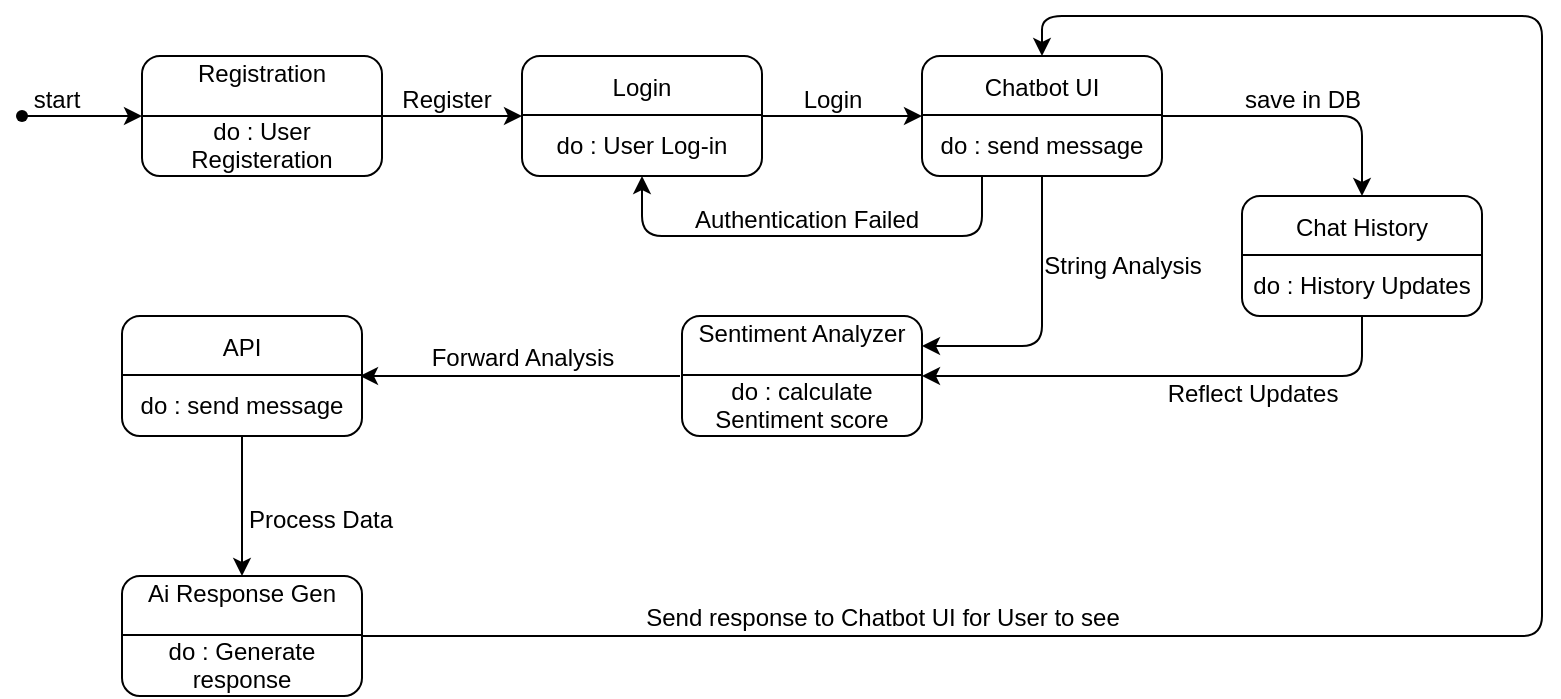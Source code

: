 <mxfile>
    <diagram id="QgFL-CtYQF_ve1a21o2x" name="Page-1">
        <mxGraphModel dx="832" dy="563" grid="1" gridSize="10" guides="1" tooltips="1" connect="1" arrows="1" fold="1" page="1" pageScale="1" pageWidth="850" pageHeight="1100" math="0" shadow="0">
            <root>
                <mxCell id="0"/>
                <mxCell id="1" parent="0"/>
                <mxCell id="10" value="" style="edgeStyle=none;html=1;" parent="1" source="2" target="8" edge="1">
                    <mxGeometry relative="1" as="geometry"/>
                </mxCell>
                <mxCell id="2" value="" style="shape=waypoint;sketch=0;fillStyle=solid;size=6;pointerEvents=1;points=[];fillColor=none;resizable=0;rotatable=0;perimeter=centerPerimeter;snapToPoint=1;" parent="1" vertex="1">
                    <mxGeometry x="30" y="90" width="20" height="20" as="geometry"/>
                </mxCell>
                <mxCell id="12" value="" style="edgeStyle=none;html=1;" parent="1" source="8" target="11" edge="1">
                    <mxGeometry relative="1" as="geometry"/>
                </mxCell>
                <mxCell id="8" value="Registration&lt;div&gt;&lt;br&gt;&lt;/div&gt;&lt;div&gt;do : User Registeration&lt;/div&gt;" style="rounded=1;whiteSpace=wrap;html=1;" parent="1" vertex="1">
                    <mxGeometry x="100" y="70" width="120" height="60" as="geometry"/>
                </mxCell>
                <mxCell id="9" style="edgeStyle=none;html=1;exitX=0;exitY=0.5;exitDx=0;exitDy=0;entryX=1;entryY=0.5;entryDx=0;entryDy=0;endArrow=baseDash;endFill=0;" parent="1" source="8" target="8" edge="1">
                    <mxGeometry relative="1" as="geometry"/>
                </mxCell>
                <mxCell id="16" value="" style="edgeStyle=none;html=1;" parent="1" source="11" target="14" edge="1">
                    <mxGeometry relative="1" as="geometry"/>
                </mxCell>
                <mxCell id="11" value="Login&lt;div&gt;&lt;br&gt;&lt;/div&gt;&lt;div&gt;do : User Log-in&lt;/div&gt;" style="rounded=1;whiteSpace=wrap;html=1;" parent="1" vertex="1">
                    <mxGeometry x="290" y="70" width="120" height="60" as="geometry"/>
                </mxCell>
                <mxCell id="13" style="edgeStyle=none;html=1;exitX=0;exitY=0.5;exitDx=0;exitDy=0;entryX=1;entryY=0.5;entryDx=0;entryDy=0;endArrow=baseDash;endFill=0;" parent="1" edge="1">
                    <mxGeometry relative="1" as="geometry">
                        <mxPoint x="290" y="99.5" as="sourcePoint"/>
                        <mxPoint x="410" y="99.5" as="targetPoint"/>
                    </mxGeometry>
                </mxCell>
                <mxCell id="27" value="" style="edgeStyle=none;html=1;entryX=1;entryY=0.25;entryDx=0;entryDy=0;" parent="1" source="14" target="17" edge="1">
                    <mxGeometry relative="1" as="geometry">
                        <Array as="points">
                            <mxPoint x="550" y="215"/>
                        </Array>
                    </mxGeometry>
                </mxCell>
                <mxCell id="30" style="edgeStyle=none;html=1;entryX=0.5;entryY=1;entryDx=0;entryDy=0;exitX=0.25;exitY=1;exitDx=0;exitDy=0;" parent="1" source="14" target="11" edge="1">
                    <mxGeometry relative="1" as="geometry">
                        <Array as="points">
                            <mxPoint x="520" y="160"/>
                            <mxPoint x="350" y="160"/>
                        </Array>
                    </mxGeometry>
                </mxCell>
                <mxCell id="33" style="edgeStyle=none;html=1;entryX=0.5;entryY=0;entryDx=0;entryDy=0;" parent="1" source="14" target="31" edge="1">
                    <mxGeometry relative="1" as="geometry">
                        <Array as="points">
                            <mxPoint x="710" y="100"/>
                        </Array>
                    </mxGeometry>
                </mxCell>
                <mxCell id="14" value="Chatbot UI&lt;div&gt;&lt;br&gt;&lt;/div&gt;&lt;div&gt;do : send message&lt;/div&gt;" style="rounded=1;whiteSpace=wrap;html=1;" parent="1" vertex="1">
                    <mxGeometry x="490" y="70" width="120" height="60" as="geometry"/>
                </mxCell>
                <mxCell id="15" style="edgeStyle=none;html=1;exitX=0;exitY=0.5;exitDx=0;exitDy=0;entryX=1;entryY=0.5;entryDx=0;entryDy=0;endArrow=baseDash;endFill=0;" parent="1" edge="1">
                    <mxGeometry relative="1" as="geometry">
                        <mxPoint x="490" y="99.5" as="sourcePoint"/>
                        <mxPoint x="610" y="99.5" as="targetPoint"/>
                    </mxGeometry>
                </mxCell>
                <mxCell id="28" value="" style="edgeStyle=none;html=1;" parent="1" edge="1">
                    <mxGeometry relative="1" as="geometry">
                        <mxPoint x="369" y="230" as="sourcePoint"/>
                        <mxPoint x="209" y="230" as="targetPoint"/>
                    </mxGeometry>
                </mxCell>
                <mxCell id="17" value="Sentiment Analyzer&lt;br&gt;&lt;div&gt;&lt;br&gt;&lt;/div&gt;&lt;div&gt;do : calculate Sentiment score&lt;/div&gt;" style="rounded=1;whiteSpace=wrap;html=1;" parent="1" vertex="1">
                    <mxGeometry x="370" y="200" width="120" height="60" as="geometry"/>
                </mxCell>
                <mxCell id="18" style="edgeStyle=none;html=1;exitX=0;exitY=0.5;exitDx=0;exitDy=0;entryX=1;entryY=0.5;entryDx=0;entryDy=0;endArrow=baseDash;endFill=0;" parent="1" edge="1">
                    <mxGeometry relative="1" as="geometry">
                        <mxPoint x="370" y="229.5" as="sourcePoint"/>
                        <mxPoint x="490" y="229.5" as="targetPoint"/>
                    </mxGeometry>
                </mxCell>
                <mxCell id="29" value="" style="edgeStyle=none;html=1;" parent="1" source="21" target="25" edge="1">
                    <mxGeometry relative="1" as="geometry"/>
                </mxCell>
                <mxCell id="21" value="API&lt;br&gt;&lt;div&gt;&lt;br&gt;&lt;/div&gt;&lt;div&gt;do : send message&lt;/div&gt;" style="rounded=1;whiteSpace=wrap;html=1;" parent="1" vertex="1">
                    <mxGeometry x="90" y="200" width="120" height="60" as="geometry"/>
                </mxCell>
                <mxCell id="22" style="edgeStyle=none;html=1;exitX=0;exitY=0.5;exitDx=0;exitDy=0;entryX=1;entryY=0.5;entryDx=0;entryDy=0;endArrow=baseDash;endFill=0;" parent="1" edge="1">
                    <mxGeometry relative="1" as="geometry">
                        <mxPoint x="90" y="229.5" as="sourcePoint"/>
                        <mxPoint x="210" y="229.5" as="targetPoint"/>
                    </mxGeometry>
                </mxCell>
                <mxCell id="45" style="edgeStyle=none;html=1;entryX=0.5;entryY=0;entryDx=0;entryDy=0;" edge="1" parent="1" source="25" target="14">
                    <mxGeometry relative="1" as="geometry">
                        <Array as="points">
                            <mxPoint x="800" y="360"/>
                            <mxPoint x="800" y="50"/>
                            <mxPoint x="550" y="50"/>
                        </Array>
                    </mxGeometry>
                </mxCell>
                <mxCell id="25" value="Ai Response Gen&lt;br&gt;&lt;div&gt;&lt;br&gt;&lt;/div&gt;&lt;div&gt;do : Generate response&lt;/div&gt;" style="rounded=1;whiteSpace=wrap;html=1;" parent="1" vertex="1">
                    <mxGeometry x="90" y="330" width="120" height="60" as="geometry"/>
                </mxCell>
                <mxCell id="26" style="edgeStyle=none;html=1;exitX=0;exitY=0.5;exitDx=0;exitDy=0;entryX=1;entryY=0.5;entryDx=0;entryDy=0;endArrow=baseDash;endFill=0;" parent="1" edge="1">
                    <mxGeometry relative="1" as="geometry">
                        <mxPoint x="90" y="359.5" as="sourcePoint"/>
                        <mxPoint x="210" y="359.5" as="targetPoint"/>
                    </mxGeometry>
                </mxCell>
                <mxCell id="34" style="edgeStyle=none;html=1;entryX=1;entryY=0.5;entryDx=0;entryDy=0;" parent="1" source="31" target="17" edge="1">
                    <mxGeometry relative="1" as="geometry">
                        <Array as="points">
                            <mxPoint x="710" y="230"/>
                        </Array>
                    </mxGeometry>
                </mxCell>
                <mxCell id="31" value="Chat History&lt;div&gt;&lt;br&gt;&lt;/div&gt;&lt;div&gt;do : History Updates&lt;/div&gt;" style="rounded=1;whiteSpace=wrap;html=1;" parent="1" vertex="1">
                    <mxGeometry x="650" y="140" width="120" height="60" as="geometry"/>
                </mxCell>
                <mxCell id="32" style="edgeStyle=none;html=1;exitX=0;exitY=0.5;exitDx=0;exitDy=0;entryX=1;entryY=0.5;entryDx=0;entryDy=0;endArrow=baseDash;endFill=0;" parent="1" edge="1">
                    <mxGeometry relative="1" as="geometry">
                        <mxPoint x="650" y="169.5" as="sourcePoint"/>
                        <mxPoint x="770" y="169.5" as="targetPoint"/>
                    </mxGeometry>
                </mxCell>
                <mxCell id="35" value="start" style="text;html=1;align=center;verticalAlign=middle;resizable=0;points=[];autosize=1;strokeColor=none;fillColor=none;" parent="1" vertex="1">
                    <mxGeometry x="32" y="77" width="50" height="30" as="geometry"/>
                </mxCell>
                <mxCell id="36" value="Register" style="text;html=1;align=center;verticalAlign=middle;resizable=0;points=[];autosize=1;strokeColor=none;fillColor=none;" parent="1" vertex="1">
                    <mxGeometry x="217" y="77" width="70" height="30" as="geometry"/>
                </mxCell>
                <mxCell id="37" value="Login" style="text;html=1;align=center;verticalAlign=middle;resizable=0;points=[];autosize=1;strokeColor=none;fillColor=none;" parent="1" vertex="1">
                    <mxGeometry x="420" y="77" width="50" height="30" as="geometry"/>
                </mxCell>
                <mxCell id="38" value="save in DB" style="text;html=1;align=center;verticalAlign=middle;resizable=0;points=[];autosize=1;strokeColor=none;fillColor=none;" parent="1" vertex="1">
                    <mxGeometry x="640" y="77" width="80" height="30" as="geometry"/>
                </mxCell>
                <mxCell id="39" value="String Analysis" style="text;html=1;align=center;verticalAlign=middle;resizable=0;points=[];autosize=1;strokeColor=none;fillColor=none;" parent="1" vertex="1">
                    <mxGeometry x="540" y="160" width="100" height="30" as="geometry"/>
                </mxCell>
                <mxCell id="40" value="Reflect Updates" style="text;html=1;align=center;verticalAlign=middle;resizable=0;points=[];autosize=1;strokeColor=none;fillColor=none;" parent="1" vertex="1">
                    <mxGeometry x="600" y="224" width="110" height="30" as="geometry"/>
                </mxCell>
                <mxCell id="41" value="Authentication Failed" style="text;html=1;align=center;verticalAlign=middle;resizable=0;points=[];autosize=1;strokeColor=none;fillColor=none;" parent="1" vertex="1">
                    <mxGeometry x="362" y="137" width="140" height="30" as="geometry"/>
                </mxCell>
                <mxCell id="42" value="Forward Analysis" style="text;html=1;align=center;verticalAlign=middle;resizable=0;points=[];autosize=1;strokeColor=none;fillColor=none;" parent="1" vertex="1">
                    <mxGeometry x="235" y="206" width="110" height="30" as="geometry"/>
                </mxCell>
                <mxCell id="44" value="Process Data" style="text;html=1;align=center;verticalAlign=middle;resizable=0;points=[];autosize=1;strokeColor=none;fillColor=none;" vertex="1" parent="1">
                    <mxGeometry x="139" y="287" width="100" height="30" as="geometry"/>
                </mxCell>
                <mxCell id="46" value="Send response to Chatbot UI for User to see" style="text;html=1;align=center;verticalAlign=middle;resizable=0;points=[];autosize=1;strokeColor=none;fillColor=none;" vertex="1" parent="1">
                    <mxGeometry x="340" y="336" width="260" height="30" as="geometry"/>
                </mxCell>
            </root>
        </mxGraphModel>
    </diagram>
</mxfile>